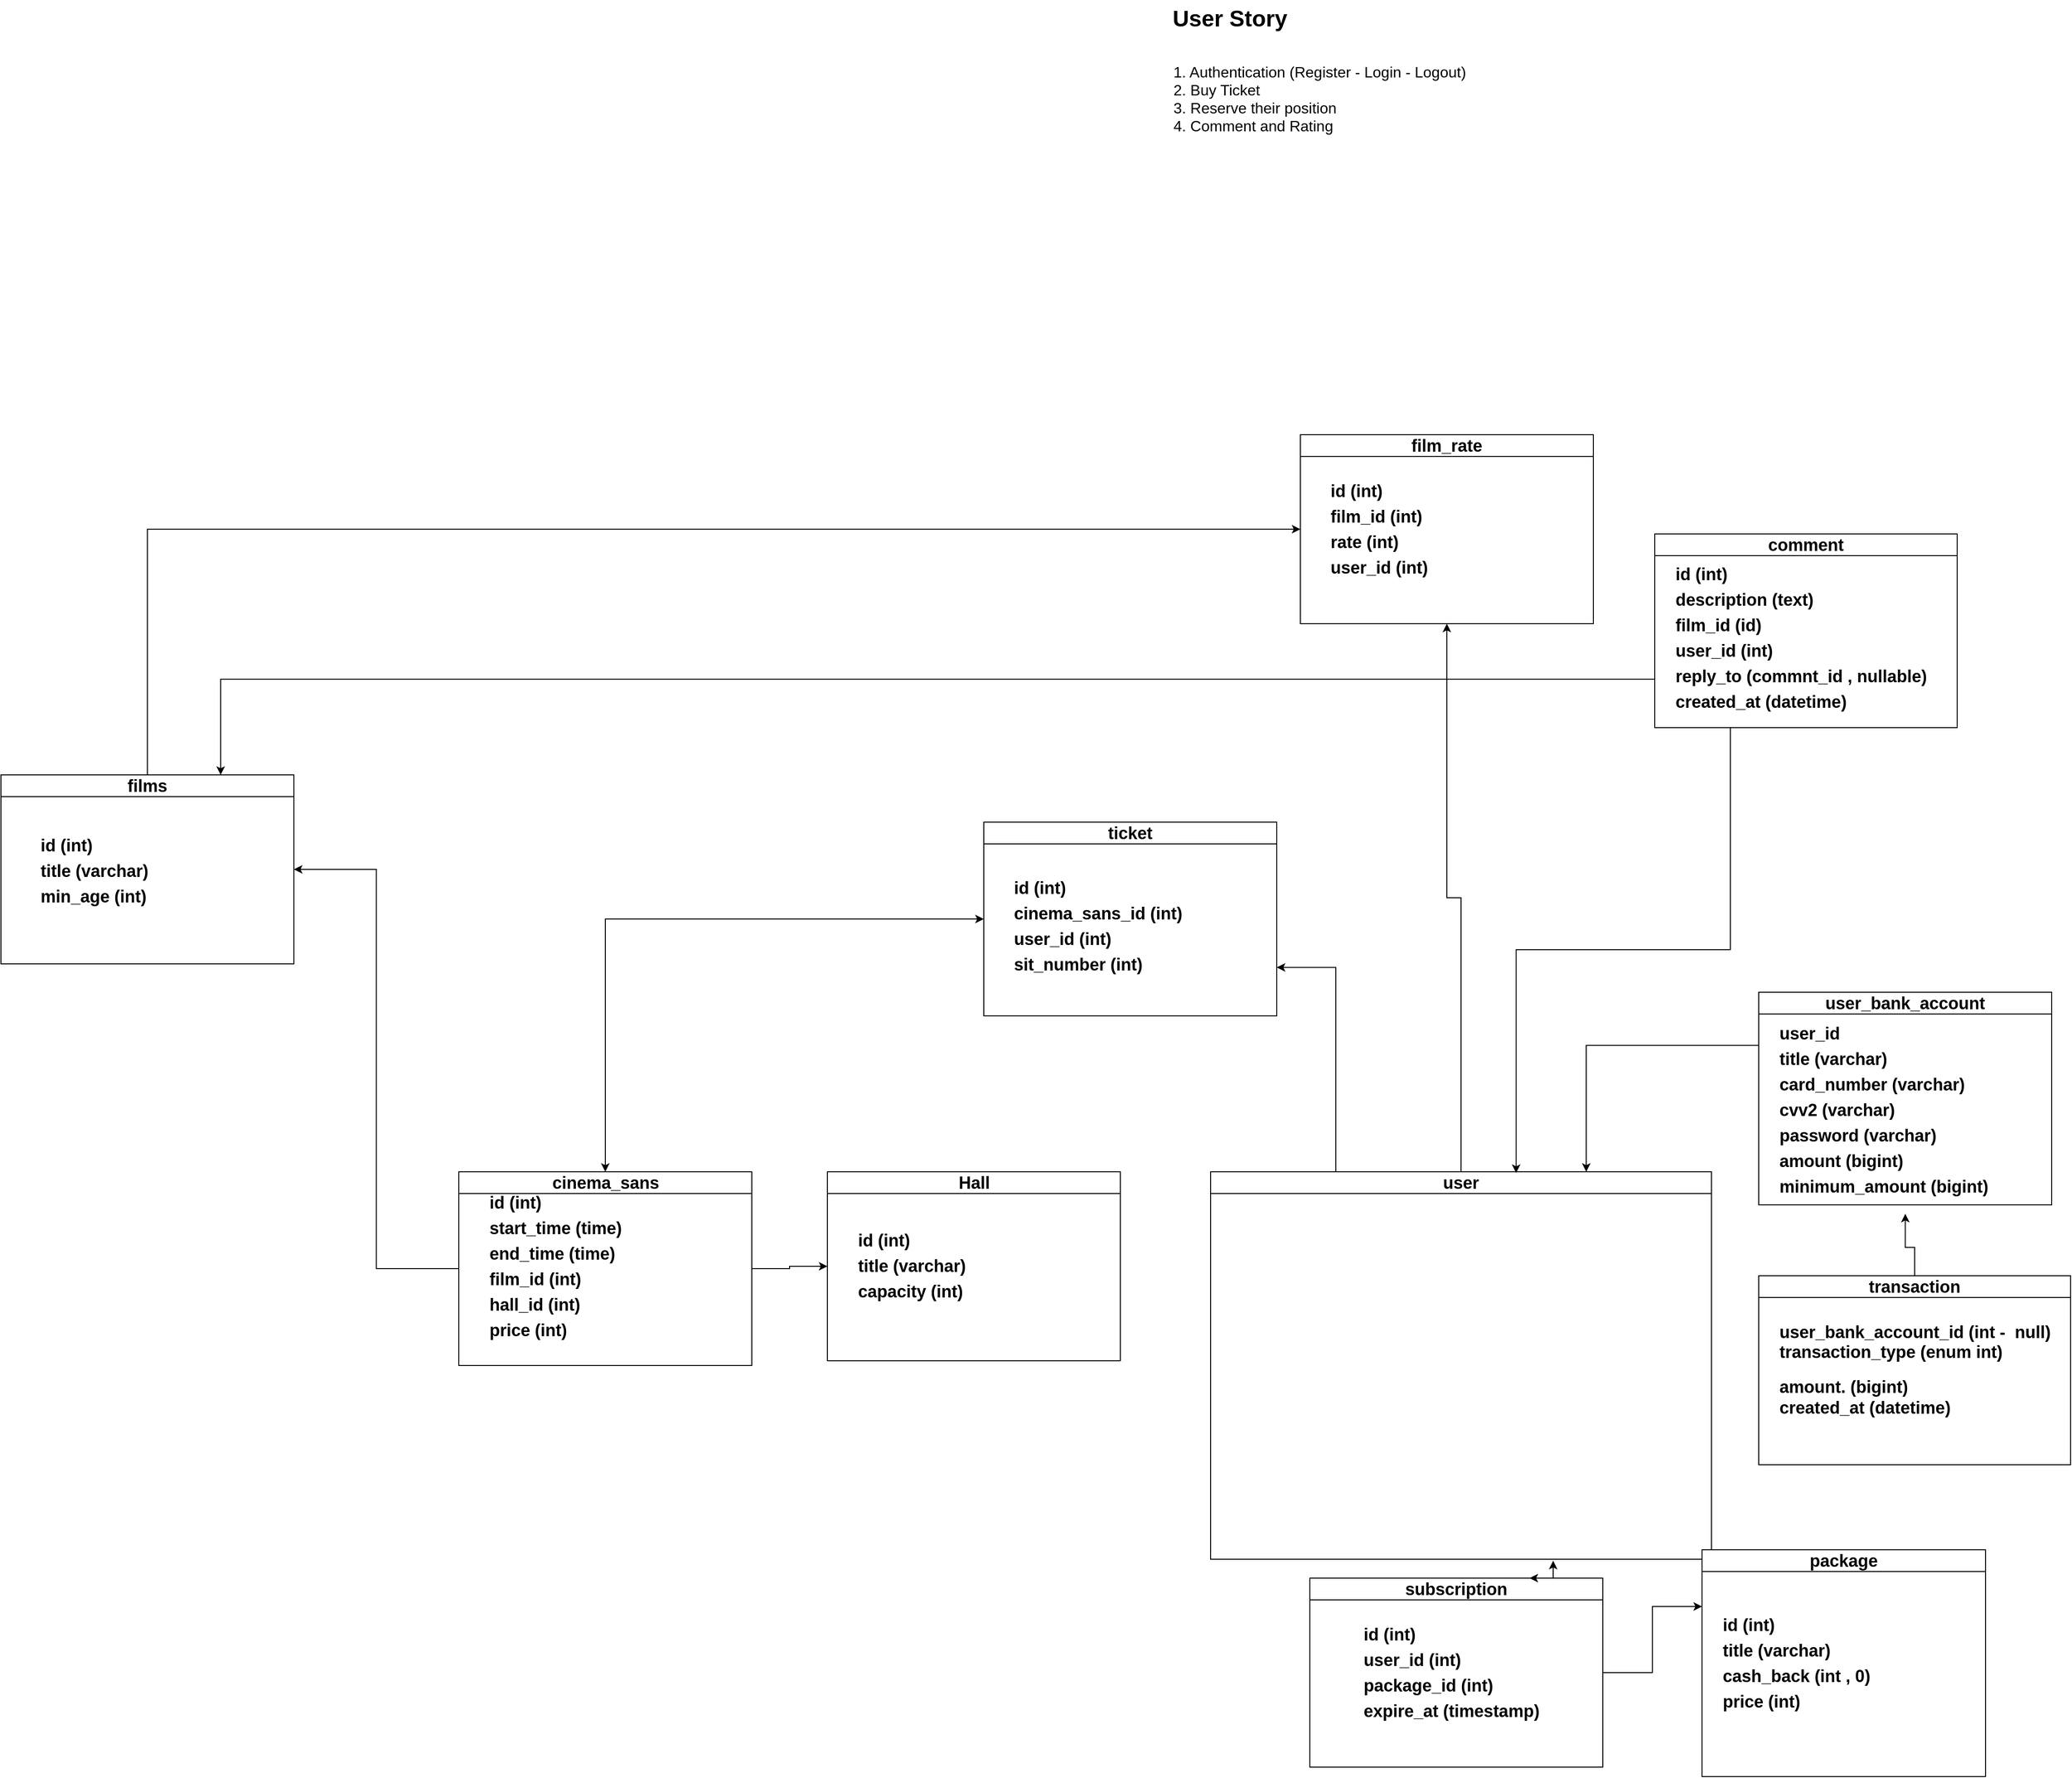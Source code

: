 <mxfile version="20.5.3" type="embed"><diagram name="Page-1" id="5Sw0mt2Ui1cbXPdswmmH"><mxGraphModel dx="3507" dy="1976" grid="1" gridSize="10" guides="1" tooltips="1" connect="1" arrows="1" fold="1" page="1" pageScale="1" pageWidth="850" pageHeight="1100" math="0" shadow="0"><root><mxCell id="0"/><mxCell id="1" parent="0"/><mxCell id="2Hf9jMkPBdYzEBg5ywoU-2" value="&lt;font style=&quot;font-size: 24px;&quot;&gt;&lt;b&gt;User Story&lt;/b&gt;&lt;/font&gt;" style="text;html=1;align=center;verticalAlign=middle;resizable=0;points=[];autosize=1;strokeColor=none;fillColor=none;" parent="1" vertex="1"><mxGeometry x="-40" y="-660" width="140" height="40" as="geometry"/></mxCell><mxCell id="2Hf9jMkPBdYzEBg5ywoU-3" value="&lt;div style=&quot;text-align: left;&quot;&gt;&lt;span style=&quot;font-size: 16px;&quot;&gt;&lt;br&gt;&lt;/span&gt;&lt;/div&gt;&lt;font style=&quot;font-size: 16px;&quot;&gt;&lt;div style=&quot;text-align: left;&quot;&gt;&lt;span style=&quot;background-color: initial;&quot;&gt;1. Authentication (Register - Login - Logout)&lt;/span&gt;&lt;/div&gt;&lt;div style=&quot;text-align: left;&quot;&gt;&lt;span style=&quot;background-color: initial;&quot;&gt;2. Buy Ticket&lt;/span&gt;&lt;/div&gt;&lt;div style=&quot;text-align: left;&quot;&gt;3. Reserve their position&lt;span style=&quot;background-color: initial;&quot;&gt;&lt;br&gt;&lt;/span&gt;&lt;/div&gt;&lt;div style=&quot;text-align: left;&quot;&gt;4. Comment and Rating&lt;/div&gt;&lt;/font&gt;" style="text;html=1;align=center;verticalAlign=middle;resizable=0;points=[];autosize=1;strokeColor=none;fillColor=none;" parent="1" vertex="1"><mxGeometry x="-40" y="-620" width="330" height="110" as="geometry"/></mxCell><mxCell id="2Hf9jMkPBdYzEBg5ywoU-5" value="&lt;span style=&quot;font-size: 16px;&quot;&gt;&lt;br&gt;&lt;/span&gt;" style="text;html=1;align=left;verticalAlign=middle;resizable=0;points=[];autosize=1;strokeColor=none;fillColor=none;" parent="1" vertex="1"><mxGeometry x="60" y="190" width="20" height="30" as="geometry"/></mxCell><mxCell id="2Hf9jMkPBdYzEBg5ywoU-36" style="edgeStyle=orthogonalEdgeStyle;rounded=0;orthogonalLoop=1;jettySize=auto;html=1;exitX=0.75;exitY=0;exitDx=0;exitDy=0;entryX=0;entryY=0.5;entryDx=0;entryDy=0;startArrow=classic;startFill=1;strokeColor=none;endArrow=none;endFill=0;" parent="1" source="2Hf9jMkPBdYzEBg5ywoU-10" target="2Hf9jMkPBdYzEBg5ywoU-12" edge="1"><mxGeometry relative="1" as="geometry"/></mxCell><mxCell id="2Hf9jMkPBdYzEBg5ywoU-83" style="edgeStyle=orthogonalEdgeStyle;rounded=0;orthogonalLoop=1;jettySize=auto;html=1;exitX=0.25;exitY=0;exitDx=0;exitDy=0;entryX=1;entryY=0.75;entryDx=0;entryDy=0;shadow=0;" parent="1" source="2Hf9jMkPBdYzEBg5ywoU-10" target="2Hf9jMkPBdYzEBg5ywoU-49" edge="1"><mxGeometry relative="1" as="geometry"/></mxCell><mxCell id="2Hf9jMkPBdYzEBg5ywoU-90" style="edgeStyle=orthogonalEdgeStyle;rounded=0;orthogonalLoop=1;jettySize=auto;html=1;exitX=0.5;exitY=0;exitDx=0;exitDy=0;entryX=0.5;entryY=1;entryDx=0;entryDy=0;" parent="1" source="2Hf9jMkPBdYzEBg5ywoU-10" target="2Hf9jMkPBdYzEBg5ywoU-85" edge="1"><mxGeometry relative="1" as="geometry"/></mxCell><mxCell id="2Hf9jMkPBdYzEBg5ywoU-10" value="&lt;h2&gt;user&lt;/h2&gt;" style="swimlane;whiteSpace=wrap;html=1;" parent="1" vertex="1"><mxGeometry x="10" y="580" width="530" height="410" as="geometry"/></mxCell><mxCell id="2Hf9jMkPBdYzEBg5ywoU-8" value="&lt;h1 style=&quot;border-color: var(--border-color); line-height: 130%; font-size: 24px;&quot;&gt;&lt;font style=&quot;font-size: 24px;&quot; color=&quot;#ffffff&quot; face=&quot;Roboto, arial, sans-serif&quot;&gt;&lt;span style=&quot;&quot;&gt;id (int)&lt;br&gt;&lt;/span&gt;&lt;/font&gt;&lt;font style=&quot;font-size: 24px;&quot; color=&quot;#ffffff&quot; face=&quot;Roboto, arial, sans-serif&quot;&gt;&lt;span style=&quot;&quot;&gt;username (unique) - (100 ch , A-Z,0-9)&lt;br&gt;&lt;/span&gt;&lt;/font&gt;&lt;font style=&quot;font-size: 24px;&quot; color=&quot;#ffffff&quot; face=&quot;Roboto, arial, sans-serif&quot;&gt;&lt;span style=&quot;&quot;&gt;email (unique) - (check format)&lt;br&gt;&lt;/span&gt;&lt;/font&gt;&lt;font style=&quot;font-size: 24px;&quot; color=&quot;#ffffff&quot; face=&quot;Roboto, arial, sans-serif&quot;&gt;&lt;span style=&quot;&quot;&gt;phone number(None) - (check format)&lt;br&gt;&lt;/span&gt;&lt;/font&gt;&lt;font style=&quot;font-size: 24px;&quot; color=&quot;#ffffff&quot; face=&quot;Roboto, arial, sans-serif&quot;&gt;&lt;span style=&quot;&quot;&gt;password (check format)&lt;br&gt;&lt;/span&gt;&lt;/font&gt;&lt;font style=&quot;font-size: 24px;&quot; color=&quot;#ffffff&quot; face=&quot;Roboto, arial, sans-serif&quot;&gt;&lt;span style=&quot;&quot;&gt;birthday (date) - (fill in register)&lt;br&gt;&lt;/span&gt;&lt;/font&gt;&lt;font style=&quot;font-size: 24px;&quot; color=&quot;#ffffff&quot; face=&quot;Roboto, arial, sans-serif&quot;&gt;&lt;span style=&quot;&quot;&gt;last_login(datetime)&lt;br&gt;&lt;/span&gt;&lt;/font&gt;&lt;font style=&quot;font-size: 24px;&quot; color=&quot;#ffffff&quot; face=&quot;Roboto, arial, sans-serif&quot;&gt;&lt;span style=&quot;&quot;&gt;created_at (datetime) (fill auto after login)&lt;br&gt;&lt;/span&gt;&lt;/font&gt;&lt;font style=&quot;font-size: 24px;&quot; color=&quot;#ffffff&quot; face=&quot;Roboto, arial, sans-serif&quot;&gt;&lt;span style=&quot;&quot;&gt;subscription_id (int)&lt;br&gt;&lt;/span&gt;&lt;/font&gt;&lt;font style=&quot;font-size: 24px;&quot; color=&quot;#ffffff&quot; face=&quot;Roboto, arial, sans-serif&quot;&gt;&lt;span style=&quot;&quot;&gt;wallet_id (int)&lt;br&gt;&lt;/span&gt;&lt;/font&gt;&lt;font style=&quot;font-size: 24px;&quot; color=&quot;#ffffff&quot; face=&quot;Roboto, arial, sans-serif&quot;&gt;&lt;span style=&quot;&quot;&gt;balance (int)&lt;/span&gt;&lt;/font&gt;&lt;/h1&gt;" style="text;html=1;align=left;verticalAlign=middle;resizable=0;points=[];autosize=1;strokeColor=none;fillColor=none;" parent="2Hf9jMkPBdYzEBg5ywoU-10" vertex="1"><mxGeometry x="30" y="15" width="500" height="390" as="geometry"/></mxCell><mxCell id="2" style="edgeStyle=orthogonalEdgeStyle;rounded=0;orthogonalLoop=1;jettySize=auto;html=1;exitX=0;exitY=0.25;exitDx=0;exitDy=0;entryX=0.75;entryY=0;entryDx=0;entryDy=0;startArrow=none;startFill=0;endArrow=classic;endFill=1;" parent="1" source="2Hf9jMkPBdYzEBg5ywoU-12" target="2Hf9jMkPBdYzEBg5ywoU-10" edge="1"><mxGeometry relative="1" as="geometry"/></mxCell><mxCell id="2Hf9jMkPBdYzEBg5ywoU-12" value="&lt;h2&gt;user_bank_account&lt;/h2&gt;" style="swimlane;whiteSpace=wrap;html=1;" parent="1" vertex="1"><mxGeometry x="590" y="390" width="310" height="225" as="geometry"/></mxCell><mxCell id="2Hf9jMkPBdYzEBg5ywoU-13" value="&lt;h2 style=&quot;line-height: 150%;&quot;&gt;user_id&amp;nbsp;&lt;br&gt;title (varchar)&lt;br&gt;card_number (varchar)&lt;br&gt;cvv2 (varchar)&lt;br&gt;password (varchar)&lt;br&gt;amount (bigint)&lt;br&gt;minimum_amount (bigint)&lt;/h2&gt;" style="text;html=1;align=left;verticalAlign=middle;resizable=0;points=[];autosize=1;strokeColor=none;fillColor=none;" parent="2Hf9jMkPBdYzEBg5ywoU-12" vertex="1"><mxGeometry x="20" y="10" width="240" height="230" as="geometry"/></mxCell><mxCell id="2Hf9jMkPBdYzEBg5ywoU-76" style="edgeStyle=orthogonalEdgeStyle;rounded=0;orthogonalLoop=1;jettySize=auto;html=1;exitX=1;exitY=0.5;exitDx=0;exitDy=0;entryX=0;entryY=0.25;entryDx=0;entryDy=0;" parent="1" source="2Hf9jMkPBdYzEBg5ywoU-39" target="2Hf9jMkPBdYzEBg5ywoU-51" edge="1"><mxGeometry relative="1" as="geometry"/></mxCell><mxCell id="2Hf9jMkPBdYzEBg5ywoU-39" value="&lt;h2&gt;subscription&lt;/h2&gt;" style="swimlane;whiteSpace=wrap;html=1;" parent="1" vertex="1"><mxGeometry x="115" y="1010" width="310" height="200" as="geometry"/></mxCell><mxCell id="2Hf9jMkPBdYzEBg5ywoU-40" value="&lt;h2 style=&quot;line-height: 150%;&quot;&gt;id (int)&lt;br&gt;user_id (int)&lt;br&gt;package_id (int)&lt;br&gt;expire_at (timestamp)&lt;/h2&gt;" style="text;html=1;align=left;verticalAlign=middle;resizable=0;points=[];autosize=1;strokeColor=none;fillColor=none;" parent="2Hf9jMkPBdYzEBg5ywoU-39" vertex="1"><mxGeometry x="55" y="25" width="210" height="150" as="geometry"/></mxCell><mxCell id="2Hf9jMkPBdYzEBg5ywoU-77" style="edgeStyle=orthogonalEdgeStyle;rounded=0;orthogonalLoop=1;jettySize=auto;html=1;exitX=0;exitY=0.5;exitDx=0;exitDy=0;entryX=1;entryY=0.5;entryDx=0;entryDy=0;" parent="1" source="2Hf9jMkPBdYzEBg5ywoU-43" target="2Hf9jMkPBdYzEBg5ywoU-45" edge="1"><mxGeometry relative="1" as="geometry"/></mxCell><mxCell id="2Hf9jMkPBdYzEBg5ywoU-84" style="edgeStyle=orthogonalEdgeStyle;rounded=0;orthogonalLoop=1;jettySize=auto;html=1;exitX=0.5;exitY=0;exitDx=0;exitDy=0;entryX=0;entryY=0.5;entryDx=0;entryDy=0;startArrow=classic;startFill=1;" parent="1" source="2Hf9jMkPBdYzEBg5ywoU-43" target="2Hf9jMkPBdYzEBg5ywoU-49" edge="1"><mxGeometry relative="1" as="geometry"/></mxCell><mxCell id="7" value="" style="edgeStyle=orthogonalEdgeStyle;rounded=0;orthogonalLoop=1;jettySize=auto;html=1;startArrow=none;startFill=0;endArrow=classic;endFill=1;" parent="1" source="2Hf9jMkPBdYzEBg5ywoU-43" target="5" edge="1"><mxGeometry relative="1" as="geometry"/></mxCell><mxCell id="2Hf9jMkPBdYzEBg5ywoU-43" value="&lt;h2&gt;cinema_sans&lt;/h2&gt;" style="swimlane;whiteSpace=wrap;html=1;" parent="1" vertex="1"><mxGeometry x="-785.5" y="580" width="310" height="205" as="geometry"/></mxCell><mxCell id="2Hf9jMkPBdYzEBg5ywoU-44" value="&lt;h2 style=&quot;line-height: 150%;&quot;&gt;id (int)&lt;br&gt;start_time (time)&lt;br&gt;end_time (time)&lt;br&gt;film_id (int)&lt;br&gt;hall_id (int)&lt;br&gt;price (int)&lt;/h2&gt;" style="text;html=1;align=left;verticalAlign=middle;resizable=0;points=[];autosize=1;strokeColor=none;fillColor=none;" parent="2Hf9jMkPBdYzEBg5ywoU-43" vertex="1"><mxGeometry x="30" y="-5" width="160" height="210" as="geometry"/></mxCell><mxCell id="2Hf9jMkPBdYzEBg5ywoU-88" style="edgeStyle=orthogonalEdgeStyle;rounded=0;orthogonalLoop=1;jettySize=auto;html=1;exitX=0.5;exitY=0;exitDx=0;exitDy=0;entryX=0;entryY=0.5;entryDx=0;entryDy=0;" parent="1" source="2Hf9jMkPBdYzEBg5ywoU-45" target="2Hf9jMkPBdYzEBg5ywoU-85" edge="1"><mxGeometry relative="1" as="geometry"/></mxCell><mxCell id="2Hf9jMkPBdYzEBg5ywoU-45" value="&lt;h2&gt;films&lt;/h2&gt;" style="swimlane;whiteSpace=wrap;html=1;" parent="1" vertex="1"><mxGeometry x="-1270" y="160" width="310" height="200" as="geometry"/></mxCell><mxCell id="2Hf9jMkPBdYzEBg5ywoU-46" value="&lt;h2 style=&quot;line-height: 150%;&quot;&gt;id (int)&lt;br&gt;title (varchar)&lt;br&gt;min_age (int)&lt;br&gt;&lt;br&gt;&lt;/h2&gt;" style="text;html=1;align=left;verticalAlign=middle;resizable=0;points=[];autosize=1;strokeColor=none;fillColor=none;" parent="2Hf9jMkPBdYzEBg5ywoU-45" vertex="1"><mxGeometry x="40" y="40" width="140" height="150" as="geometry"/></mxCell><mxCell id="2Hf9jMkPBdYzEBg5ywoU-49" value="&lt;h2&gt;ticket&lt;/h2&gt;" style="swimlane;whiteSpace=wrap;html=1;" parent="1" vertex="1"><mxGeometry x="-230" y="210" width="310" height="205" as="geometry"/></mxCell><mxCell id="2Hf9jMkPBdYzEBg5ywoU-50" value="&lt;h2 style=&quot;line-height: 150%;&quot;&gt;id (int)&lt;br&gt;cinema_sans_id (int)&lt;br&gt;user_id (int)&lt;br&gt;sit_number (int)&lt;br&gt;&lt;/h2&gt;" style="text;html=1;align=left;verticalAlign=middle;resizable=0;points=[];autosize=1;strokeColor=none;fillColor=none;" parent="2Hf9jMkPBdYzEBg5ywoU-49" vertex="1"><mxGeometry x="30" y="35" width="200" height="150" as="geometry"/></mxCell><mxCell id="2Hf9jMkPBdYzEBg5ywoU-51" value="&lt;h2&gt;package&lt;/h2&gt;" style="swimlane;whiteSpace=wrap;html=1;" parent="1" vertex="1"><mxGeometry x="530" y="980" width="300" height="240" as="geometry"/></mxCell><mxCell id="2Hf9jMkPBdYzEBg5ywoU-52" value="&lt;h2 style=&quot;line-height: 150%;&quot;&gt;id (int)&lt;br&gt;title (varchar)&lt;br&gt;cash_back (int , 0)&lt;br&gt;price (int)&lt;/h2&gt;" style="text;html=1;align=left;verticalAlign=middle;resizable=0;points=[];autosize=1;strokeColor=none;fillColor=none;" parent="2Hf9jMkPBdYzEBg5ywoU-51" vertex="1"><mxGeometry x="20" y="45" width="180" height="150" as="geometry"/></mxCell><mxCell id="2Hf9jMkPBdYzEBg5ywoU-65" value="&lt;h2&gt;transaction&lt;/h2&gt;" style="swimlane;whiteSpace=wrap;html=1;" parent="1" vertex="1"><mxGeometry x="590" y="690" width="330" height="200" as="geometry"/></mxCell><mxCell id="2Hf9jMkPBdYzEBg5ywoU-66" value="&lt;h2 style=&quot;border-color: var(--border-color);&quot;&gt;user_bank_account_id (int -&amp;nbsp; null)&lt;br&gt;transaction_type (enum int)&lt;/h2&gt;&lt;h2 style=&quot;border-color: var(--border-color);&quot;&gt;amount. (bigint)&lt;br&gt;created_at (datetime)&lt;/h2&gt;" style="text;html=1;align=left;verticalAlign=middle;resizable=0;points=[];autosize=1;strokeColor=none;fillColor=none;" parent="2Hf9jMkPBdYzEBg5ywoU-65" vertex="1"><mxGeometry x="20" y="30" width="310" height="140" as="geometry"/></mxCell><mxCell id="2Hf9jMkPBdYzEBg5ywoU-71" style="edgeStyle=orthogonalEdgeStyle;rounded=0;orthogonalLoop=1;jettySize=auto;html=1;exitX=0.5;exitY=0;exitDx=0;exitDy=0;entryX=0.563;entryY=0.976;entryDx=0;entryDy=0;entryPerimeter=0;" parent="1" source="2Hf9jMkPBdYzEBg5ywoU-65" target="2Hf9jMkPBdYzEBg5ywoU-13" edge="1"><mxGeometry relative="1" as="geometry"/></mxCell><mxCell id="2Hf9jMkPBdYzEBg5ywoU-85" value="&lt;h2&gt;film_rate&lt;/h2&gt;" style="swimlane;whiteSpace=wrap;html=1;" parent="1" vertex="1"><mxGeometry x="105" y="-200" width="310" height="200" as="geometry"/></mxCell><mxCell id="2Hf9jMkPBdYzEBg5ywoU-86" value="&lt;h2 style=&quot;line-height: 150%;&quot;&gt;id (int)&lt;br&gt;film_id (int)&lt;br&gt;rate (int)&lt;br&gt;user_id (int)&lt;br&gt;&lt;/h2&gt;" style="text;html=1;align=left;verticalAlign=middle;resizable=0;points=[];autosize=1;strokeColor=none;fillColor=none;" parent="2Hf9jMkPBdYzEBg5ywoU-85" vertex="1"><mxGeometry x="30" y="25" width="130" height="150" as="geometry"/></mxCell><mxCell id="2Hf9jMkPBdYzEBg5ywoU-92" style="edgeStyle=orthogonalEdgeStyle;rounded=0;orthogonalLoop=1;jettySize=auto;html=1;exitX=0.75;exitY=0;exitDx=0;exitDy=0;entryX=0.665;entryY=1.017;entryDx=0;entryDy=0;entryPerimeter=0;startArrow=classic;startFill=1;" parent="1" source="2Hf9jMkPBdYzEBg5ywoU-39" target="2Hf9jMkPBdYzEBg5ywoU-8" edge="1"><mxGeometry relative="1" as="geometry"/></mxCell><mxCell id="5" value="&lt;h2&gt;Hall&lt;/h2&gt;" style="swimlane;whiteSpace=wrap;html=1;" parent="1" vertex="1"><mxGeometry x="-395.5" y="580" width="310" height="200" as="geometry"/></mxCell><mxCell id="6" value="&lt;h2 style=&quot;line-height: 150%;&quot;&gt;id (int)&lt;br&gt;title (varchar)&lt;br&gt;capacity (int)&lt;/h2&gt;" style="text;html=1;align=left;verticalAlign=middle;resizable=0;points=[];autosize=1;strokeColor=none;fillColor=none;" parent="5" vertex="1"><mxGeometry x="30" y="40" width="140" height="120" as="geometry"/></mxCell><mxCell id="13" style="edgeStyle=orthogonalEdgeStyle;rounded=0;orthogonalLoop=1;jettySize=auto;html=1;exitX=0;exitY=0.75;exitDx=0;exitDy=0;entryX=0.75;entryY=0;entryDx=0;entryDy=0;startArrow=none;startFill=0;endArrow=classic;endFill=1;" parent="1" source="8" target="2Hf9jMkPBdYzEBg5ywoU-45" edge="1"><mxGeometry relative="1" as="geometry"/></mxCell><mxCell id="14" style="edgeStyle=orthogonalEdgeStyle;rounded=0;orthogonalLoop=1;jettySize=auto;html=1;exitX=0.25;exitY=1;exitDx=0;exitDy=0;entryX=0.61;entryY=0.003;entryDx=0;entryDy=0;entryPerimeter=0;startArrow=none;startFill=0;endArrow=classic;endFill=1;" parent="1" source="8" target="2Hf9jMkPBdYzEBg5ywoU-10" edge="1"><mxGeometry relative="1" as="geometry"/></mxCell><mxCell id="8" value="&lt;h2&gt;comment&lt;/h2&gt;" style="swimlane;whiteSpace=wrap;html=1;" parent="1" vertex="1"><mxGeometry x="480" y="-95" width="320" height="205" as="geometry"/></mxCell><mxCell id="9" value="&lt;h2 style=&quot;line-height: 150%;&quot;&gt;id (int)&lt;br&gt;description (text)&lt;br&gt;film_id (id)&lt;br&gt;user_id (int)&lt;br&gt;reply_to (commnt_id , nullable)&lt;br&gt;created_at (datetime)&lt;/h2&gt;" style="text;html=1;align=left;verticalAlign=middle;resizable=0;points=[];autosize=1;strokeColor=none;fillColor=none;" parent="8" vertex="1"><mxGeometry x="20" y="5" width="290" height="210" as="geometry"/></mxCell></root></mxGraphModel></diagram></mxfile>